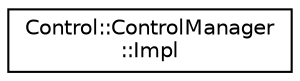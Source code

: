 digraph "Graphical Class Hierarchy"
{
 // INTERACTIVE_SVG=YES
 // LATEX_PDF_SIZE
  edge [fontname="Helvetica",fontsize="10",labelfontname="Helvetica",labelfontsize="10"];
  node [fontname="Helvetica",fontsize="10",shape=record];
  rankdir="LR";
  Node0 [label="Control::ControlManager\l::Impl",height=0.2,width=0.4,color="black", fillcolor="white", style="filled",URL="$struct_control_1_1_control_manager_1_1_impl.html",tooltip=" "];
}
